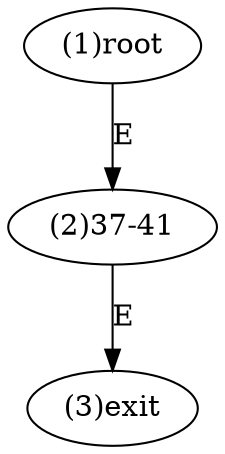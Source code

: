 digraph "" { 
1[ label="(1)root"];
2[ label="(2)37-41"];
3[ label="(3)exit"];
1->2[ label="E"];
2->3[ label="E"];
}